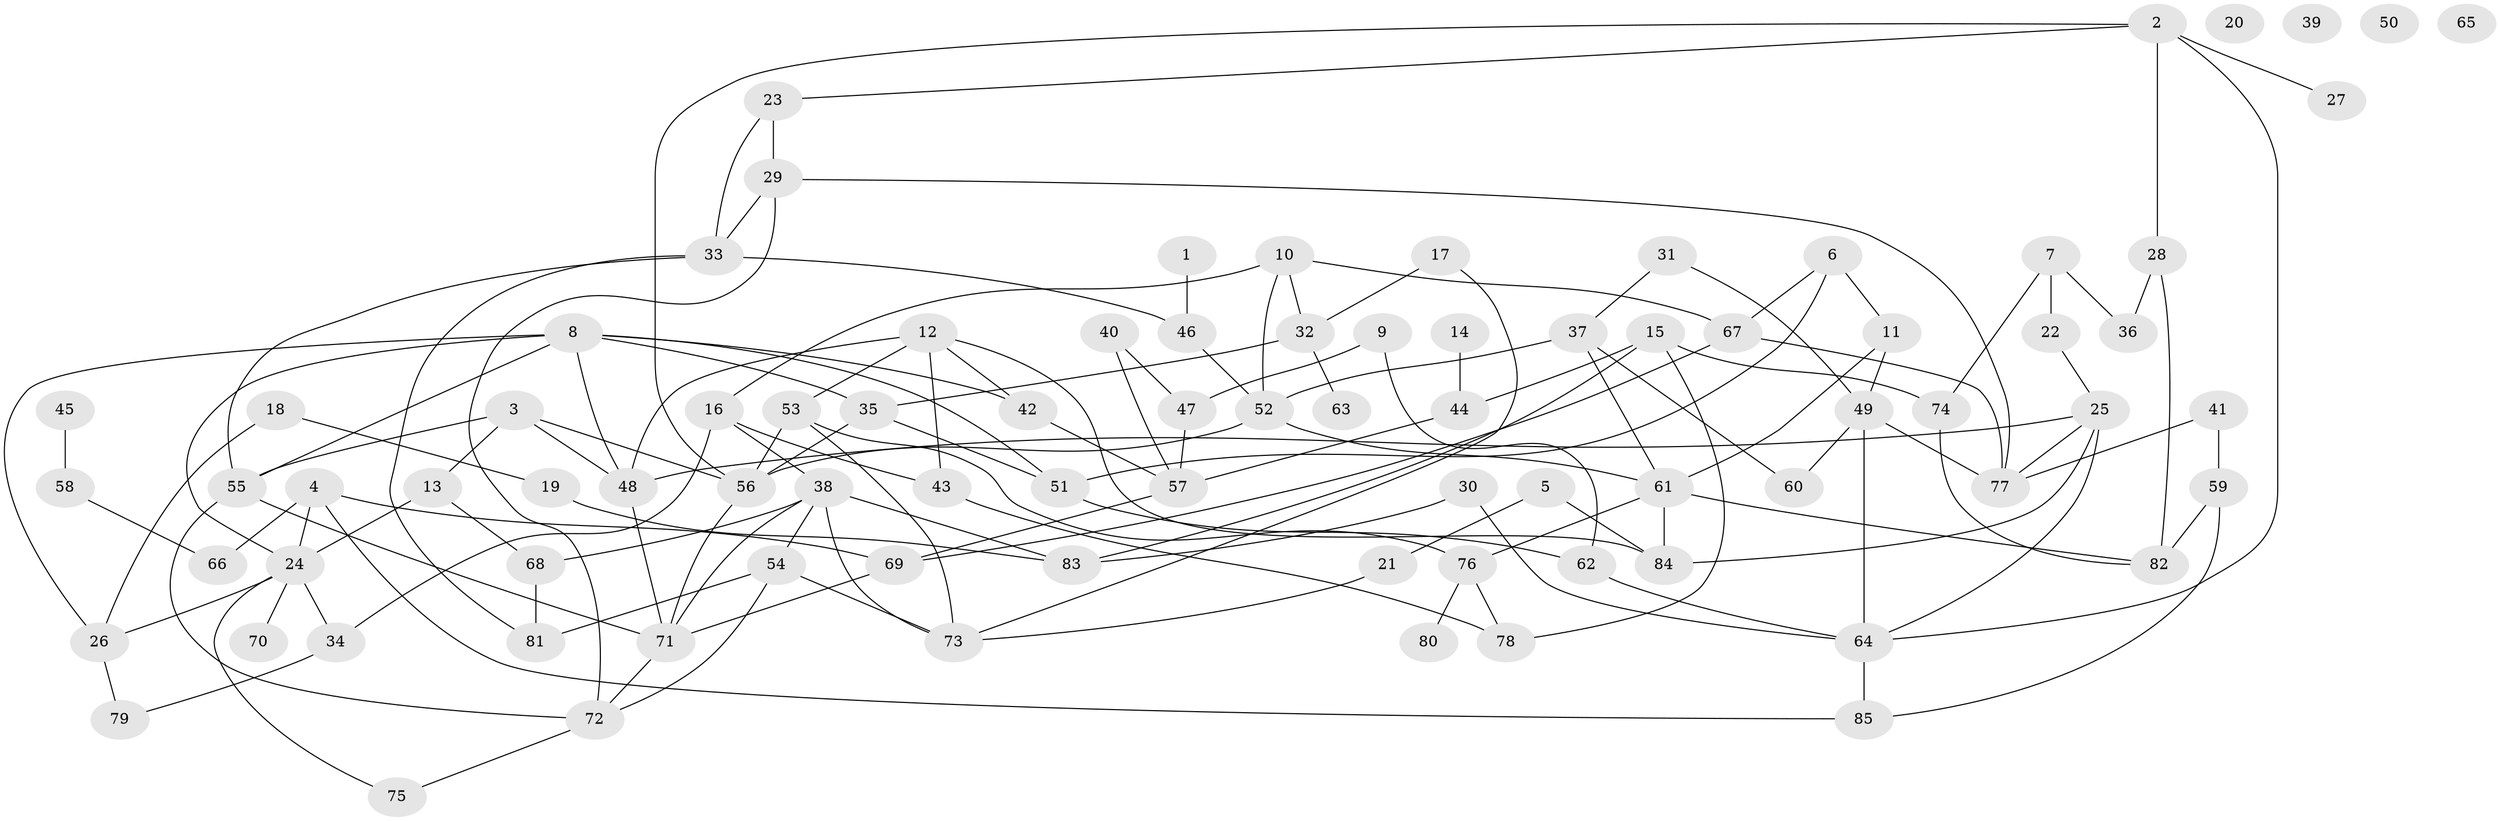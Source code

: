 // coarse degree distribution, {2: 0.13636363636363635, 6: 0.13636363636363635, 9: 0.045454545454545456, 8: 0.045454545454545456, 13: 0.045454545454545456, 3: 0.18181818181818182, 5: 0.13636363636363635, 4: 0.13636363636363635, 7: 0.09090909090909091, 1: 0.045454545454545456}
// Generated by graph-tools (version 1.1) at 2025/48/03/04/25 22:48:17]
// undirected, 85 vertices, 139 edges
graph export_dot {
  node [color=gray90,style=filled];
  1;
  2;
  3;
  4;
  5;
  6;
  7;
  8;
  9;
  10;
  11;
  12;
  13;
  14;
  15;
  16;
  17;
  18;
  19;
  20;
  21;
  22;
  23;
  24;
  25;
  26;
  27;
  28;
  29;
  30;
  31;
  32;
  33;
  34;
  35;
  36;
  37;
  38;
  39;
  40;
  41;
  42;
  43;
  44;
  45;
  46;
  47;
  48;
  49;
  50;
  51;
  52;
  53;
  54;
  55;
  56;
  57;
  58;
  59;
  60;
  61;
  62;
  63;
  64;
  65;
  66;
  67;
  68;
  69;
  70;
  71;
  72;
  73;
  74;
  75;
  76;
  77;
  78;
  79;
  80;
  81;
  82;
  83;
  84;
  85;
  1 -- 46;
  2 -- 23;
  2 -- 27;
  2 -- 28;
  2 -- 56;
  2 -- 64;
  3 -- 13;
  3 -- 48;
  3 -- 55;
  3 -- 56;
  4 -- 24;
  4 -- 66;
  4 -- 69;
  4 -- 85;
  5 -- 21;
  5 -- 84;
  6 -- 11;
  6 -- 51;
  6 -- 67;
  7 -- 22;
  7 -- 36;
  7 -- 74;
  8 -- 24;
  8 -- 26;
  8 -- 35;
  8 -- 42;
  8 -- 48;
  8 -- 51;
  8 -- 55;
  9 -- 47;
  9 -- 62;
  10 -- 16;
  10 -- 32;
  10 -- 52;
  10 -- 67;
  11 -- 49;
  11 -- 61;
  12 -- 42;
  12 -- 43;
  12 -- 48;
  12 -- 53;
  12 -- 84;
  13 -- 24;
  13 -- 68;
  14 -- 44;
  15 -- 44;
  15 -- 74;
  15 -- 78;
  15 -- 83;
  16 -- 34;
  16 -- 38;
  16 -- 43;
  17 -- 32;
  17 -- 73;
  18 -- 19;
  18 -- 26;
  19 -- 83;
  21 -- 73;
  22 -- 25;
  23 -- 29;
  23 -- 33;
  24 -- 26;
  24 -- 34;
  24 -- 70;
  24 -- 75;
  25 -- 48;
  25 -- 64;
  25 -- 77;
  25 -- 84;
  26 -- 79;
  28 -- 36;
  28 -- 82;
  29 -- 33;
  29 -- 72;
  29 -- 77;
  30 -- 64;
  30 -- 83;
  31 -- 37;
  31 -- 49;
  32 -- 35;
  32 -- 63;
  33 -- 46;
  33 -- 55;
  33 -- 81;
  34 -- 79;
  35 -- 51;
  35 -- 56;
  37 -- 52;
  37 -- 60;
  37 -- 61;
  38 -- 54;
  38 -- 68;
  38 -- 71;
  38 -- 73;
  38 -- 83;
  40 -- 47;
  40 -- 57;
  41 -- 59;
  41 -- 77;
  42 -- 57;
  43 -- 78;
  44 -- 57;
  45 -- 58;
  46 -- 52;
  47 -- 57;
  48 -- 71;
  49 -- 60;
  49 -- 64;
  49 -- 77;
  51 -- 62;
  52 -- 56;
  52 -- 61;
  53 -- 56;
  53 -- 73;
  53 -- 76;
  54 -- 72;
  54 -- 73;
  54 -- 81;
  55 -- 71;
  55 -- 72;
  56 -- 71;
  57 -- 69;
  58 -- 66;
  59 -- 82;
  59 -- 85;
  61 -- 76;
  61 -- 82;
  61 -- 84;
  62 -- 64;
  64 -- 85;
  67 -- 69;
  67 -- 77;
  68 -- 81;
  69 -- 71;
  71 -- 72;
  72 -- 75;
  74 -- 82;
  76 -- 78;
  76 -- 80;
}

